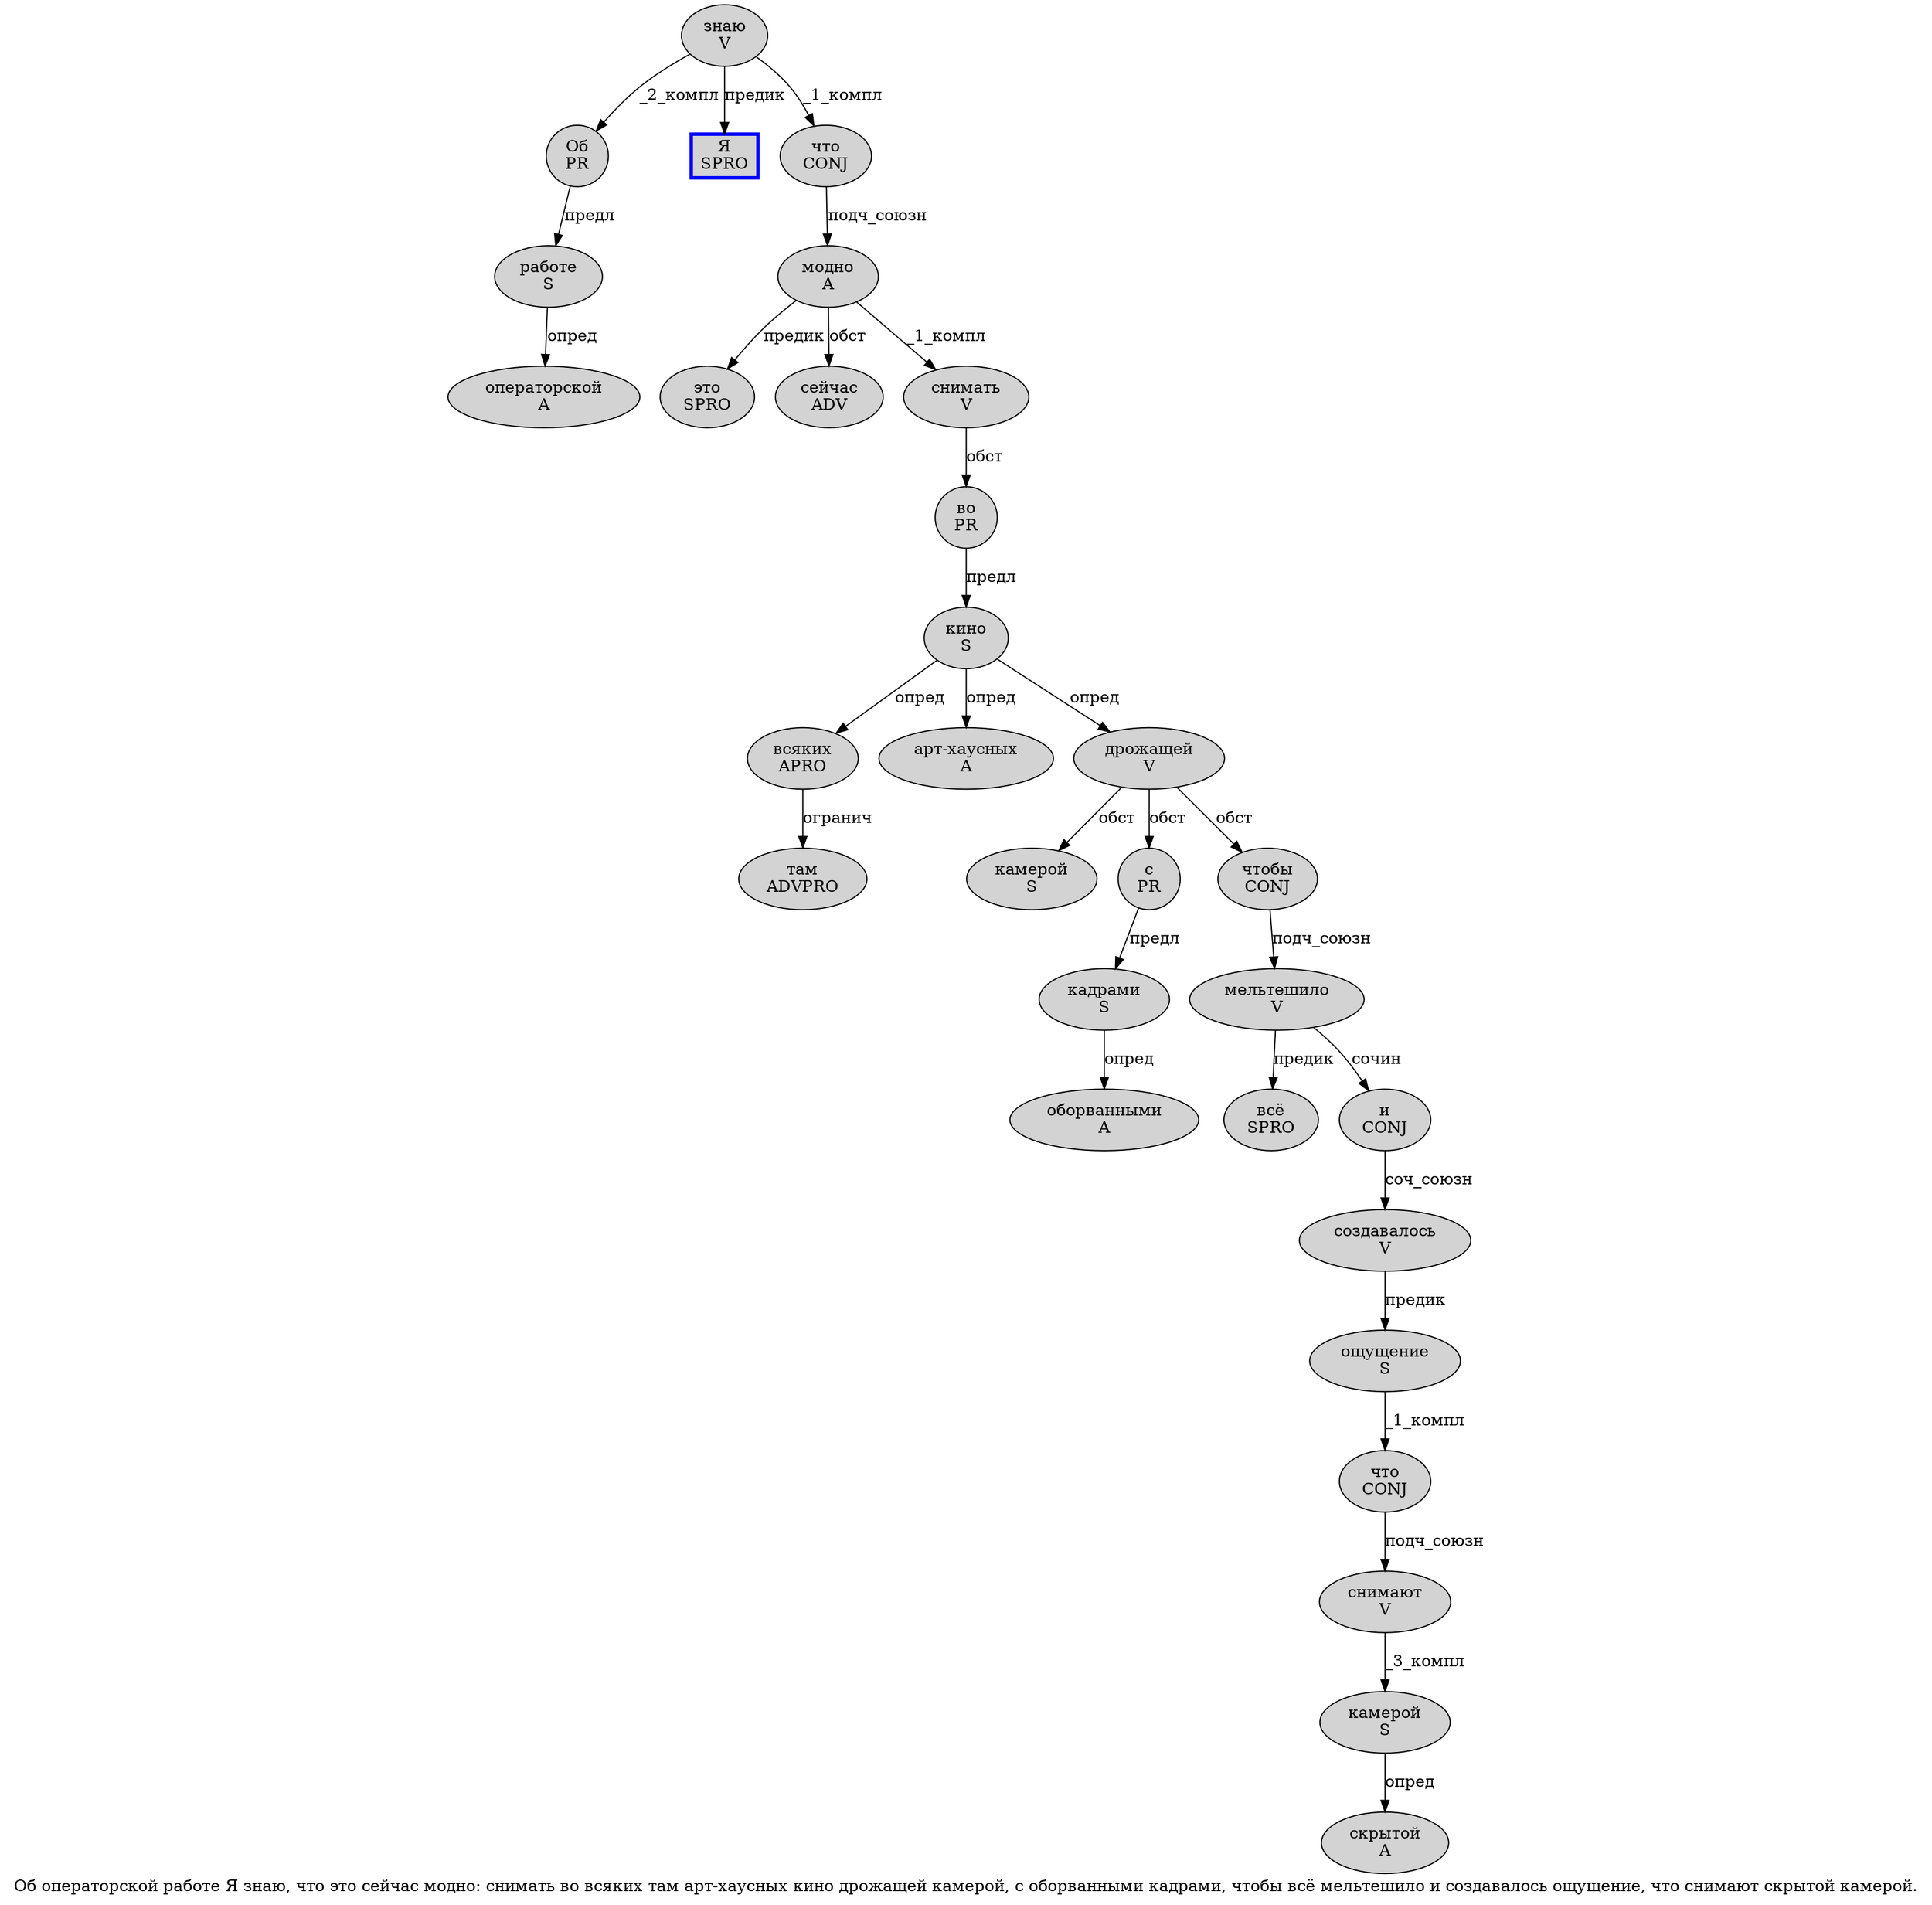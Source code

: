 digraph SENTENCE_2327 {
	graph [label="Об операторской работе Я знаю, что это сейчас модно: снимать во всяких там арт-хаусных кино дрожащей камерой, с оборванными кадрами, чтобы всё мельтешило и создавалось ощущение, что снимают скрытой камерой."]
	node [style=filled]
		0 [label="Об
PR" color="" fillcolor=lightgray penwidth=1 shape=ellipse]
		1 [label="операторской
A" color="" fillcolor=lightgray penwidth=1 shape=ellipse]
		2 [label="работе
S" color="" fillcolor=lightgray penwidth=1 shape=ellipse]
		3 [label="Я
SPRO" color=blue fillcolor=lightgray penwidth=3 shape=box]
		4 [label="знаю
V" color="" fillcolor=lightgray penwidth=1 shape=ellipse]
		6 [label="что
CONJ" color="" fillcolor=lightgray penwidth=1 shape=ellipse]
		7 [label="это
SPRO" color="" fillcolor=lightgray penwidth=1 shape=ellipse]
		8 [label="сейчас
ADV" color="" fillcolor=lightgray penwidth=1 shape=ellipse]
		9 [label="модно
A" color="" fillcolor=lightgray penwidth=1 shape=ellipse]
		11 [label="снимать
V" color="" fillcolor=lightgray penwidth=1 shape=ellipse]
		12 [label="во
PR" color="" fillcolor=lightgray penwidth=1 shape=ellipse]
		13 [label="всяких
APRO" color="" fillcolor=lightgray penwidth=1 shape=ellipse]
		14 [label="там
ADVPRO" color="" fillcolor=lightgray penwidth=1 shape=ellipse]
		15 [label="арт-хаусных
A" color="" fillcolor=lightgray penwidth=1 shape=ellipse]
		16 [label="кино
S" color="" fillcolor=lightgray penwidth=1 shape=ellipse]
		17 [label="дрожащей
V" color="" fillcolor=lightgray penwidth=1 shape=ellipse]
		18 [label="камерой
S" color="" fillcolor=lightgray penwidth=1 shape=ellipse]
		20 [label="с
PR" color="" fillcolor=lightgray penwidth=1 shape=ellipse]
		21 [label="оборванными
A" color="" fillcolor=lightgray penwidth=1 shape=ellipse]
		22 [label="кадрами
S" color="" fillcolor=lightgray penwidth=1 shape=ellipse]
		24 [label="чтобы
CONJ" color="" fillcolor=lightgray penwidth=1 shape=ellipse]
		25 [label="всё
SPRO" color="" fillcolor=lightgray penwidth=1 shape=ellipse]
		26 [label="мельтешило
V" color="" fillcolor=lightgray penwidth=1 shape=ellipse]
		27 [label="и
CONJ" color="" fillcolor=lightgray penwidth=1 shape=ellipse]
		28 [label="создавалось
V" color="" fillcolor=lightgray penwidth=1 shape=ellipse]
		29 [label="ощущение
S" color="" fillcolor=lightgray penwidth=1 shape=ellipse]
		31 [label="что
CONJ" color="" fillcolor=lightgray penwidth=1 shape=ellipse]
		32 [label="снимают
V" color="" fillcolor=lightgray penwidth=1 shape=ellipse]
		33 [label="скрытой
A" color="" fillcolor=lightgray penwidth=1 shape=ellipse]
		34 [label="камерой
S" color="" fillcolor=lightgray penwidth=1 shape=ellipse]
			11 -> 12 [label="обст"]
			6 -> 9 [label="подч_союзн"]
			4 -> 0 [label="_2_компл"]
			4 -> 3 [label="предик"]
			4 -> 6 [label="_1_компл"]
			27 -> 28 [label="соч_союзн"]
			17 -> 18 [label="обст"]
			17 -> 20 [label="обст"]
			17 -> 24 [label="обст"]
			2 -> 1 [label="опред"]
			24 -> 26 [label="подч_союзн"]
			31 -> 32 [label="подч_союзн"]
			32 -> 34 [label="_3_компл"]
			20 -> 22 [label="предл"]
			0 -> 2 [label="предл"]
			29 -> 31 [label="_1_компл"]
			16 -> 13 [label="опред"]
			16 -> 15 [label="опред"]
			16 -> 17 [label="опред"]
			22 -> 21 [label="опред"]
			26 -> 25 [label="предик"]
			26 -> 27 [label="сочин"]
			13 -> 14 [label="огранич"]
			9 -> 7 [label="предик"]
			9 -> 8 [label="обст"]
			9 -> 11 [label="_1_компл"]
			28 -> 29 [label="предик"]
			34 -> 33 [label="опред"]
			12 -> 16 [label="предл"]
}